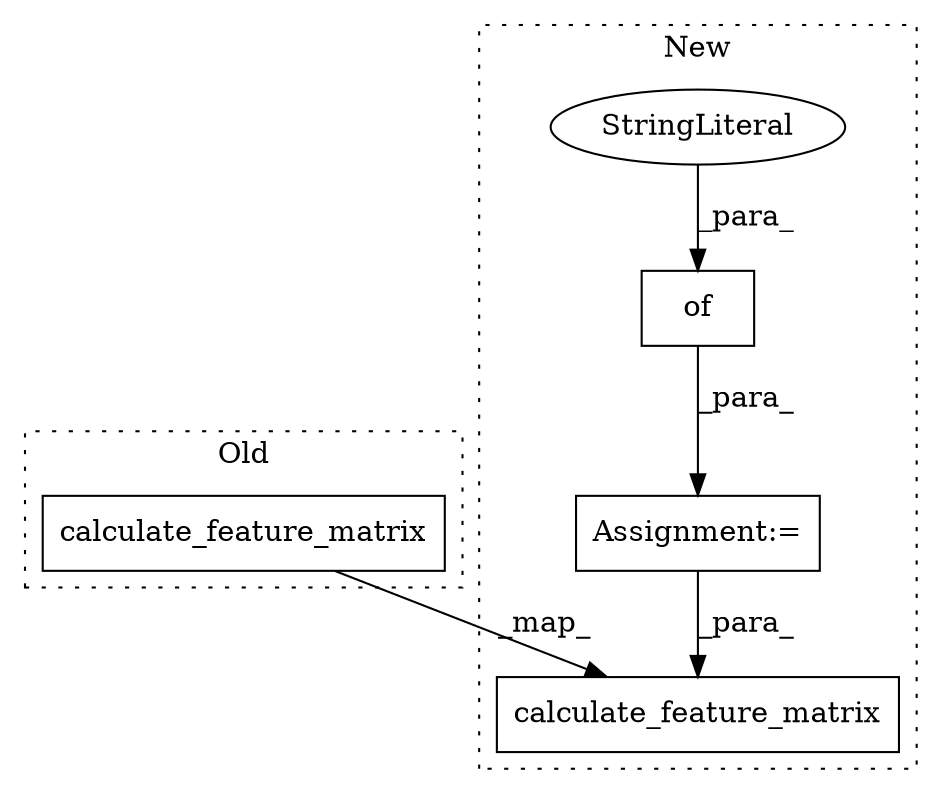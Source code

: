 digraph G {
subgraph cluster0 {
1 [label="calculate_feature_matrix" a="32" s="11053,11234" l="25,1" shape="box"];
label = "Old";
style="dotted";
}
subgraph cluster1 {
2 [label="calculate_feature_matrix" a="32" s="11999,12088" l="25,1" shape="box"];
3 [label="of" a="32" s="11930,11976" l="3,1" shape="box"];
4 [label="Assignment:=" a="7" s="11908" l="1" shape="box"];
5 [label="StringLiteral" a="45" s="11946" l="13" shape="ellipse"];
label = "New";
style="dotted";
}
1 -> 2 [label="_map_"];
3 -> 4 [label="_para_"];
4 -> 2 [label="_para_"];
5 -> 3 [label="_para_"];
}